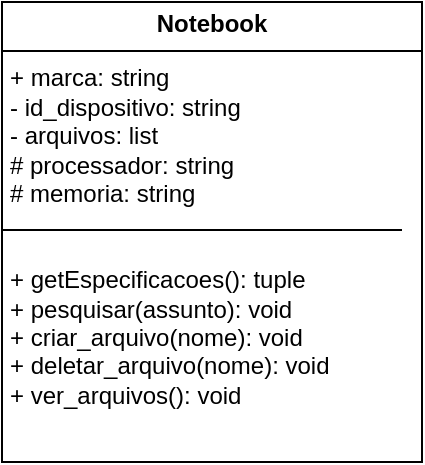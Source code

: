 <mxfile version="24.8.4">
  <diagram id="C5RBs43oDa-KdzZeNtuy" name="Page-1">
    <mxGraphModel dx="880" dy="434" grid="1" gridSize="10" guides="1" tooltips="1" connect="1" arrows="1" fold="1" page="1" pageScale="1" pageWidth="827" pageHeight="1169" math="0" shadow="0">
      <root>
        <mxCell id="WIyWlLk6GJQsqaUBKTNV-0" />
        <mxCell id="WIyWlLk6GJQsqaUBKTNV-1" parent="WIyWlLk6GJQsqaUBKTNV-0" />
        <mxCell id="P8Iy5a16ZuGevxE7ocCp-0" value="&lt;p style=&quot;margin:0px;margin-top:4px;text-align:center;&quot;&gt;&lt;b&gt;Notebook&lt;/b&gt;&lt;/p&gt;&lt;hr size=&quot;1&quot; style=&quot;border-style:solid;&quot;&gt;&lt;p style=&quot;margin:0px;margin-left:4px;&quot;&gt;+ marca: string&amp;nbsp;&lt;/p&gt;&lt;p style=&quot;margin:0px;margin-left:4px;&quot;&gt;- id_dispositivo: string&lt;/p&gt;&lt;p style=&quot;margin:0px;margin-left:4px;&quot;&gt;- arquivos: list&lt;/p&gt;&lt;p style=&quot;margin:0px;margin-left:4px;&quot;&gt;# processador: string&lt;/p&gt;&lt;p style=&quot;margin:0px;margin-left:4px;&quot;&gt;# memoria: string&lt;/p&gt;&lt;p style=&quot;margin:0px;margin-left:4px;&quot;&gt;&lt;br&gt;&lt;/p&gt;&lt;p style=&quot;margin:0px;margin-left:4px;&quot;&gt;&lt;br&gt;&lt;/p&gt;&lt;p style=&quot;margin:0px;margin-left:4px;&quot;&gt;+ getEspecificacoes(): tuple&lt;/p&gt;&lt;p style=&quot;margin:0px;margin-left:4px;&quot;&gt;+ pesquisar(assunto): void&lt;/p&gt;&lt;p style=&quot;margin:0px;margin-left:4px;&quot;&gt;+ criar_arquivo(nome): void&lt;/p&gt;&lt;p style=&quot;margin:0px;margin-left:4px;&quot;&gt;+ deletar_arquivo(nome): void&lt;/p&gt;&lt;p style=&quot;margin:0px;margin-left:4px;&quot;&gt;+ ver_arquivos(): void&lt;/p&gt;&lt;p style=&quot;margin:0px;margin-left:4px;&quot;&gt;&lt;br&gt;&lt;/p&gt;&lt;p style=&quot;margin:0px;margin-left:4px;&quot;&gt;&lt;br&gt;&lt;/p&gt;" style="verticalAlign=top;align=left;overflow=fill;html=1;whiteSpace=wrap;" vertex="1" parent="WIyWlLk6GJQsqaUBKTNV-1">
          <mxGeometry x="330" y="210" width="210" height="230" as="geometry" />
        </mxCell>
        <mxCell id="P8Iy5a16ZuGevxE7ocCp-3" value="" style="line;strokeWidth=1;fillColor=none;align=left;verticalAlign=middle;spacingTop=-1;spacingLeft=3;spacingRight=3;rotatable=0;labelPosition=right;points=[];portConstraint=eastwest;strokeColor=inherit;" vertex="1" parent="WIyWlLk6GJQsqaUBKTNV-1">
          <mxGeometry x="330" y="320" width="200" height="8" as="geometry" />
        </mxCell>
      </root>
    </mxGraphModel>
  </diagram>
</mxfile>

